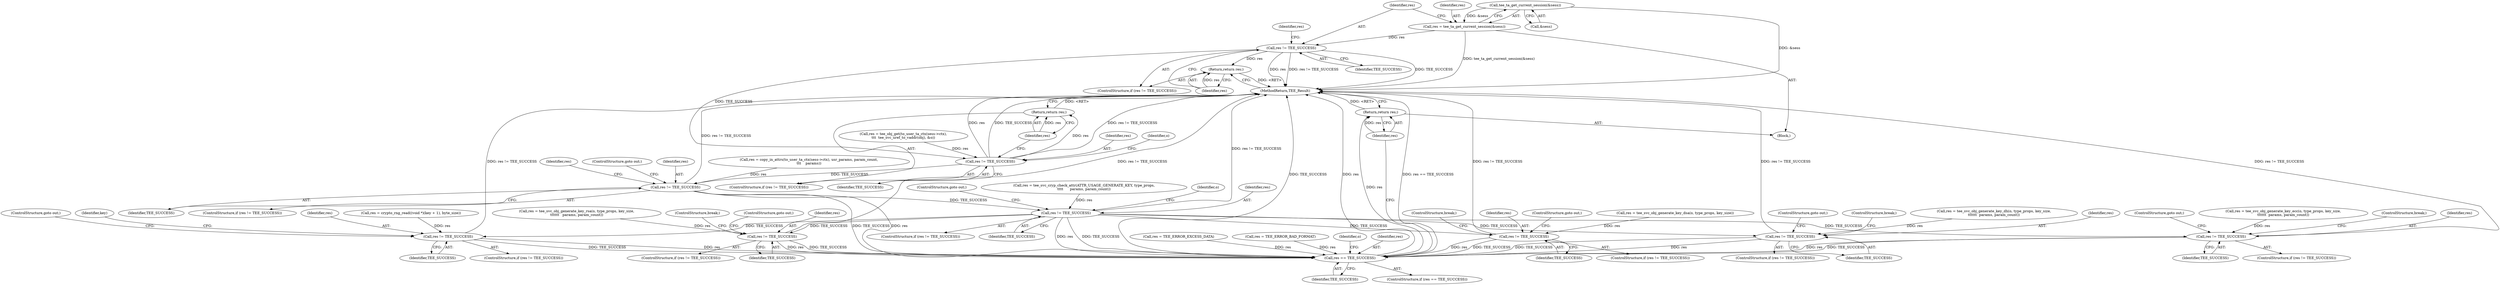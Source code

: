 digraph "0_optee_os_a637243270fc1faae16de059091795c32d86e65e_0@pointer" {
"1000124" [label="(Call,tee_ta_get_current_session(&sess))"];
"1000122" [label="(Call,res = tee_ta_get_current_session(&sess))"];
"1000128" [label="(Call,res != TEE_SUCCESS)"];
"1000131" [label="(Return,return res;)"];
"1000145" [label="(Call,res != TEE_SUCCESS)"];
"1000148" [label="(Return,return res;)"];
"1000246" [label="(Call,res != TEE_SUCCESS)"];
"1000258" [label="(Call,res != TEE_SUCCESS)"];
"1000338" [label="(Call,res != TEE_SUCCESS)"];
"1000426" [label="(Call,res == TEE_SUCCESS)"];
"1000444" [label="(Return,return res;)"];
"1000369" [label="(Call,res != TEE_SUCCESS)"];
"1000382" [label="(Call,res != TEE_SUCCESS)"];
"1000397" [label="(Call,res != TEE_SUCCESS)"];
"1000413" [label="(Call,res != TEE_SUCCESS)"];
"1000145" [label="(Call,res != TEE_SUCCESS)"];
"1000412" [label="(ControlStructure,if (res != TEE_SUCCESS))"];
"1000149" [label="(Identifier,res)"];
"1000426" [label="(Call,res == TEE_SUCCESS)"];
"1000400" [label="(ControlStructure,goto out;)"];
"1000146" [label="(Identifier,res)"];
"1000368" [label="(ControlStructure,if (res != TEE_SUCCESS))"];
"1000235" [label="(Call,res = copy_in_attrs(to_user_ta_ctx(sess->ctx), usr_params, param_count,\n\t\t\t    params))"];
"1000360" [label="(Call,res = tee_svc_obj_generate_key_rsa(o, type_props, key_size,\n\t\t\t\t\t\t   params, param_count))"];
"1000416" [label="(ControlStructure,goto out;)"];
"1000248" [label="(Identifier,TEE_SUCCESS)"];
"1000251" [label="(Identifier,res)"];
"1000259" [label="(Identifier,res)"];
"1000382" [label="(Call,res != TEE_SUCCESS)"];
"1000125" [label="(Call,&sess)"];
"1000124" [label="(Call,tee_ta_get_current_session(&sess))"];
"1000446" [label="(MethodReturn,TEE_Result)"];
"1000130" [label="(Identifier,TEE_SUCCESS)"];
"1000111" [label="(Block,)"];
"1000249" [label="(ControlStructure,goto out;)"];
"1000401" [label="(ControlStructure,break;)"];
"1000258" [label="(Call,res != TEE_SUCCESS)"];
"1000324" [label="(Call,res = TEE_ERROR_EXCESS_DATA)"];
"1000148" [label="(Return,return res;)"];
"1000413" [label="(Call,res != TEE_SUCCESS)"];
"1000122" [label="(Call,res = tee_ta_get_current_session(&sess))"];
"1000261" [label="(ControlStructure,goto out;)"];
"1000144" [label="(ControlStructure,if (res != TEE_SUCCESS))"];
"1000155" [label="(Identifier,o)"];
"1000246" [label="(Call,res != TEE_SUCCESS)"];
"1000369" [label="(Call,res != TEE_SUCCESS)"];
"1000373" [label="(ControlStructure,break;)"];
"1000127" [label="(ControlStructure,if (res != TEE_SUCCESS))"];
"1000383" [label="(Identifier,res)"];
"1000381" [label="(ControlStructure,if (res != TEE_SUCCESS))"];
"1000444" [label="(Return,return res;)"];
"1000397" [label="(Call,res != TEE_SUCCESS)"];
"1000396" [label="(ControlStructure,if (res != TEE_SUCCESS))"];
"1000147" [label="(Identifier,TEE_SUCCESS)"];
"1000445" [label="(Identifier,res)"];
"1000385" [label="(ControlStructure,goto out;)"];
"1000375" [label="(Call,res = tee_svc_obj_generate_key_dsa(o, type_props, key_size))"];
"1000399" [label="(Identifier,TEE_SUCCESS)"];
"1000371" [label="(Identifier,TEE_SUCCESS)"];
"1000404" [label="(Call,res = tee_svc_obj_generate_key_ecc(o, type_props, key_size,\n\t\t\t\t\t\t  params, param_count))"];
"1000128" [label="(Call,res != TEE_SUCCESS)"];
"1000419" [label="(Call,res = TEE_ERROR_BAD_FORMAT)"];
"1000417" [label="(ControlStructure,break;)"];
"1000428" [label="(Identifier,TEE_SUCCESS)"];
"1000341" [label="(ControlStructure,goto out;)"];
"1000257" [label="(ControlStructure,if (res != TEE_SUCCESS))"];
"1000433" [label="(Identifier,o)"];
"1000386" [label="(ControlStructure,break;)"];
"1000388" [label="(Call,res = tee_svc_obj_generate_key_dh(o, type_props, key_size,\n\t\t\t\t\t\t  params, param_count))"];
"1000245" [label="(ControlStructure,if (res != TEE_SUCCESS))"];
"1000338" [label="(Call,res != TEE_SUCCESS)"];
"1000398" [label="(Identifier,res)"];
"1000344" [label="(Identifier,key)"];
"1000131" [label="(Return,return res;)"];
"1000425" [label="(ControlStructure,if (res == TEE_SUCCESS))"];
"1000427" [label="(Identifier,res)"];
"1000132" [label="(Identifier,res)"];
"1000133" [label="(Call,res = tee_obj_get(to_user_ta_ctx(sess->ctx),\n\t\t\t  tee_svc_uref_to_vaddr(obj), &o))"];
"1000340" [label="(Identifier,TEE_SUCCESS)"];
"1000372" [label="(ControlStructure,goto out;)"];
"1000250" [label="(Call,res = tee_svc_cryp_check_attr(ATTR_USAGE_GENERATE_KEY, type_props,\n\t\t\t\t      params, param_count))"];
"1000247" [label="(Identifier,res)"];
"1000339" [label="(Identifier,res)"];
"1000415" [label="(Identifier,TEE_SUCCESS)"];
"1000134" [label="(Identifier,res)"];
"1000260" [label="(Identifier,TEE_SUCCESS)"];
"1000328" [label="(Call,res = crypto_rng_read((void *)(key + 1), byte_size))"];
"1000265" [label="(Identifier,o)"];
"1000370" [label="(Identifier,res)"];
"1000414" [label="(Identifier,res)"];
"1000384" [label="(Identifier,TEE_SUCCESS)"];
"1000123" [label="(Identifier,res)"];
"1000337" [label="(ControlStructure,if (res != TEE_SUCCESS))"];
"1000129" [label="(Identifier,res)"];
"1000124" -> "1000122"  [label="AST: "];
"1000124" -> "1000125"  [label="CFG: "];
"1000125" -> "1000124"  [label="AST: "];
"1000122" -> "1000124"  [label="CFG: "];
"1000124" -> "1000446"  [label="DDG: &sess"];
"1000124" -> "1000122"  [label="DDG: &sess"];
"1000122" -> "1000111"  [label="AST: "];
"1000123" -> "1000122"  [label="AST: "];
"1000129" -> "1000122"  [label="CFG: "];
"1000122" -> "1000446"  [label="DDG: tee_ta_get_current_session(&sess)"];
"1000122" -> "1000128"  [label="DDG: res"];
"1000128" -> "1000127"  [label="AST: "];
"1000128" -> "1000130"  [label="CFG: "];
"1000129" -> "1000128"  [label="AST: "];
"1000130" -> "1000128"  [label="AST: "];
"1000132" -> "1000128"  [label="CFG: "];
"1000134" -> "1000128"  [label="CFG: "];
"1000128" -> "1000446"  [label="DDG: TEE_SUCCESS"];
"1000128" -> "1000446"  [label="DDG: res"];
"1000128" -> "1000446"  [label="DDG: res != TEE_SUCCESS"];
"1000128" -> "1000131"  [label="DDG: res"];
"1000128" -> "1000145"  [label="DDG: TEE_SUCCESS"];
"1000131" -> "1000127"  [label="AST: "];
"1000131" -> "1000132"  [label="CFG: "];
"1000132" -> "1000131"  [label="AST: "];
"1000446" -> "1000131"  [label="CFG: "];
"1000131" -> "1000446"  [label="DDG: <RET>"];
"1000132" -> "1000131"  [label="DDG: res"];
"1000145" -> "1000144"  [label="AST: "];
"1000145" -> "1000147"  [label="CFG: "];
"1000146" -> "1000145"  [label="AST: "];
"1000147" -> "1000145"  [label="AST: "];
"1000149" -> "1000145"  [label="CFG: "];
"1000155" -> "1000145"  [label="CFG: "];
"1000145" -> "1000446"  [label="DDG: res != TEE_SUCCESS"];
"1000145" -> "1000446"  [label="DDG: res"];
"1000145" -> "1000446"  [label="DDG: TEE_SUCCESS"];
"1000133" -> "1000145"  [label="DDG: res"];
"1000145" -> "1000148"  [label="DDG: res"];
"1000145" -> "1000246"  [label="DDG: TEE_SUCCESS"];
"1000148" -> "1000144"  [label="AST: "];
"1000148" -> "1000149"  [label="CFG: "];
"1000149" -> "1000148"  [label="AST: "];
"1000446" -> "1000148"  [label="CFG: "];
"1000148" -> "1000446"  [label="DDG: <RET>"];
"1000149" -> "1000148"  [label="DDG: res"];
"1000246" -> "1000245"  [label="AST: "];
"1000246" -> "1000248"  [label="CFG: "];
"1000247" -> "1000246"  [label="AST: "];
"1000248" -> "1000246"  [label="AST: "];
"1000249" -> "1000246"  [label="CFG: "];
"1000251" -> "1000246"  [label="CFG: "];
"1000246" -> "1000446"  [label="DDG: res != TEE_SUCCESS"];
"1000235" -> "1000246"  [label="DDG: res"];
"1000246" -> "1000258"  [label="DDG: TEE_SUCCESS"];
"1000246" -> "1000426"  [label="DDG: res"];
"1000246" -> "1000426"  [label="DDG: TEE_SUCCESS"];
"1000258" -> "1000257"  [label="AST: "];
"1000258" -> "1000260"  [label="CFG: "];
"1000259" -> "1000258"  [label="AST: "];
"1000260" -> "1000258"  [label="AST: "];
"1000261" -> "1000258"  [label="CFG: "];
"1000265" -> "1000258"  [label="CFG: "];
"1000258" -> "1000446"  [label="DDG: res != TEE_SUCCESS"];
"1000250" -> "1000258"  [label="DDG: res"];
"1000258" -> "1000338"  [label="DDG: TEE_SUCCESS"];
"1000258" -> "1000369"  [label="DDG: TEE_SUCCESS"];
"1000258" -> "1000382"  [label="DDG: TEE_SUCCESS"];
"1000258" -> "1000397"  [label="DDG: TEE_SUCCESS"];
"1000258" -> "1000413"  [label="DDG: TEE_SUCCESS"];
"1000258" -> "1000426"  [label="DDG: res"];
"1000258" -> "1000426"  [label="DDG: TEE_SUCCESS"];
"1000338" -> "1000337"  [label="AST: "];
"1000338" -> "1000340"  [label="CFG: "];
"1000339" -> "1000338"  [label="AST: "];
"1000340" -> "1000338"  [label="AST: "];
"1000341" -> "1000338"  [label="CFG: "];
"1000344" -> "1000338"  [label="CFG: "];
"1000338" -> "1000446"  [label="DDG: res != TEE_SUCCESS"];
"1000328" -> "1000338"  [label="DDG: res"];
"1000338" -> "1000426"  [label="DDG: res"];
"1000338" -> "1000426"  [label="DDG: TEE_SUCCESS"];
"1000426" -> "1000425"  [label="AST: "];
"1000426" -> "1000428"  [label="CFG: "];
"1000427" -> "1000426"  [label="AST: "];
"1000428" -> "1000426"  [label="AST: "];
"1000433" -> "1000426"  [label="CFG: "];
"1000445" -> "1000426"  [label="CFG: "];
"1000426" -> "1000446"  [label="DDG: TEE_SUCCESS"];
"1000426" -> "1000446"  [label="DDG: res"];
"1000426" -> "1000446"  [label="DDG: res == TEE_SUCCESS"];
"1000382" -> "1000426"  [label="DDG: res"];
"1000382" -> "1000426"  [label="DDG: TEE_SUCCESS"];
"1000397" -> "1000426"  [label="DDG: res"];
"1000397" -> "1000426"  [label="DDG: TEE_SUCCESS"];
"1000369" -> "1000426"  [label="DDG: res"];
"1000369" -> "1000426"  [label="DDG: TEE_SUCCESS"];
"1000324" -> "1000426"  [label="DDG: res"];
"1000419" -> "1000426"  [label="DDG: res"];
"1000413" -> "1000426"  [label="DDG: res"];
"1000413" -> "1000426"  [label="DDG: TEE_SUCCESS"];
"1000426" -> "1000444"  [label="DDG: res"];
"1000444" -> "1000111"  [label="AST: "];
"1000444" -> "1000445"  [label="CFG: "];
"1000445" -> "1000444"  [label="AST: "];
"1000446" -> "1000444"  [label="CFG: "];
"1000444" -> "1000446"  [label="DDG: <RET>"];
"1000445" -> "1000444"  [label="DDG: res"];
"1000369" -> "1000368"  [label="AST: "];
"1000369" -> "1000371"  [label="CFG: "];
"1000370" -> "1000369"  [label="AST: "];
"1000371" -> "1000369"  [label="AST: "];
"1000372" -> "1000369"  [label="CFG: "];
"1000373" -> "1000369"  [label="CFG: "];
"1000369" -> "1000446"  [label="DDG: res != TEE_SUCCESS"];
"1000360" -> "1000369"  [label="DDG: res"];
"1000382" -> "1000381"  [label="AST: "];
"1000382" -> "1000384"  [label="CFG: "];
"1000383" -> "1000382"  [label="AST: "];
"1000384" -> "1000382"  [label="AST: "];
"1000385" -> "1000382"  [label="CFG: "];
"1000386" -> "1000382"  [label="CFG: "];
"1000382" -> "1000446"  [label="DDG: res != TEE_SUCCESS"];
"1000375" -> "1000382"  [label="DDG: res"];
"1000397" -> "1000396"  [label="AST: "];
"1000397" -> "1000399"  [label="CFG: "];
"1000398" -> "1000397"  [label="AST: "];
"1000399" -> "1000397"  [label="AST: "];
"1000400" -> "1000397"  [label="CFG: "];
"1000401" -> "1000397"  [label="CFG: "];
"1000397" -> "1000446"  [label="DDG: res != TEE_SUCCESS"];
"1000388" -> "1000397"  [label="DDG: res"];
"1000413" -> "1000412"  [label="AST: "];
"1000413" -> "1000415"  [label="CFG: "];
"1000414" -> "1000413"  [label="AST: "];
"1000415" -> "1000413"  [label="AST: "];
"1000416" -> "1000413"  [label="CFG: "];
"1000417" -> "1000413"  [label="CFG: "];
"1000413" -> "1000446"  [label="DDG: res != TEE_SUCCESS"];
"1000404" -> "1000413"  [label="DDG: res"];
}
